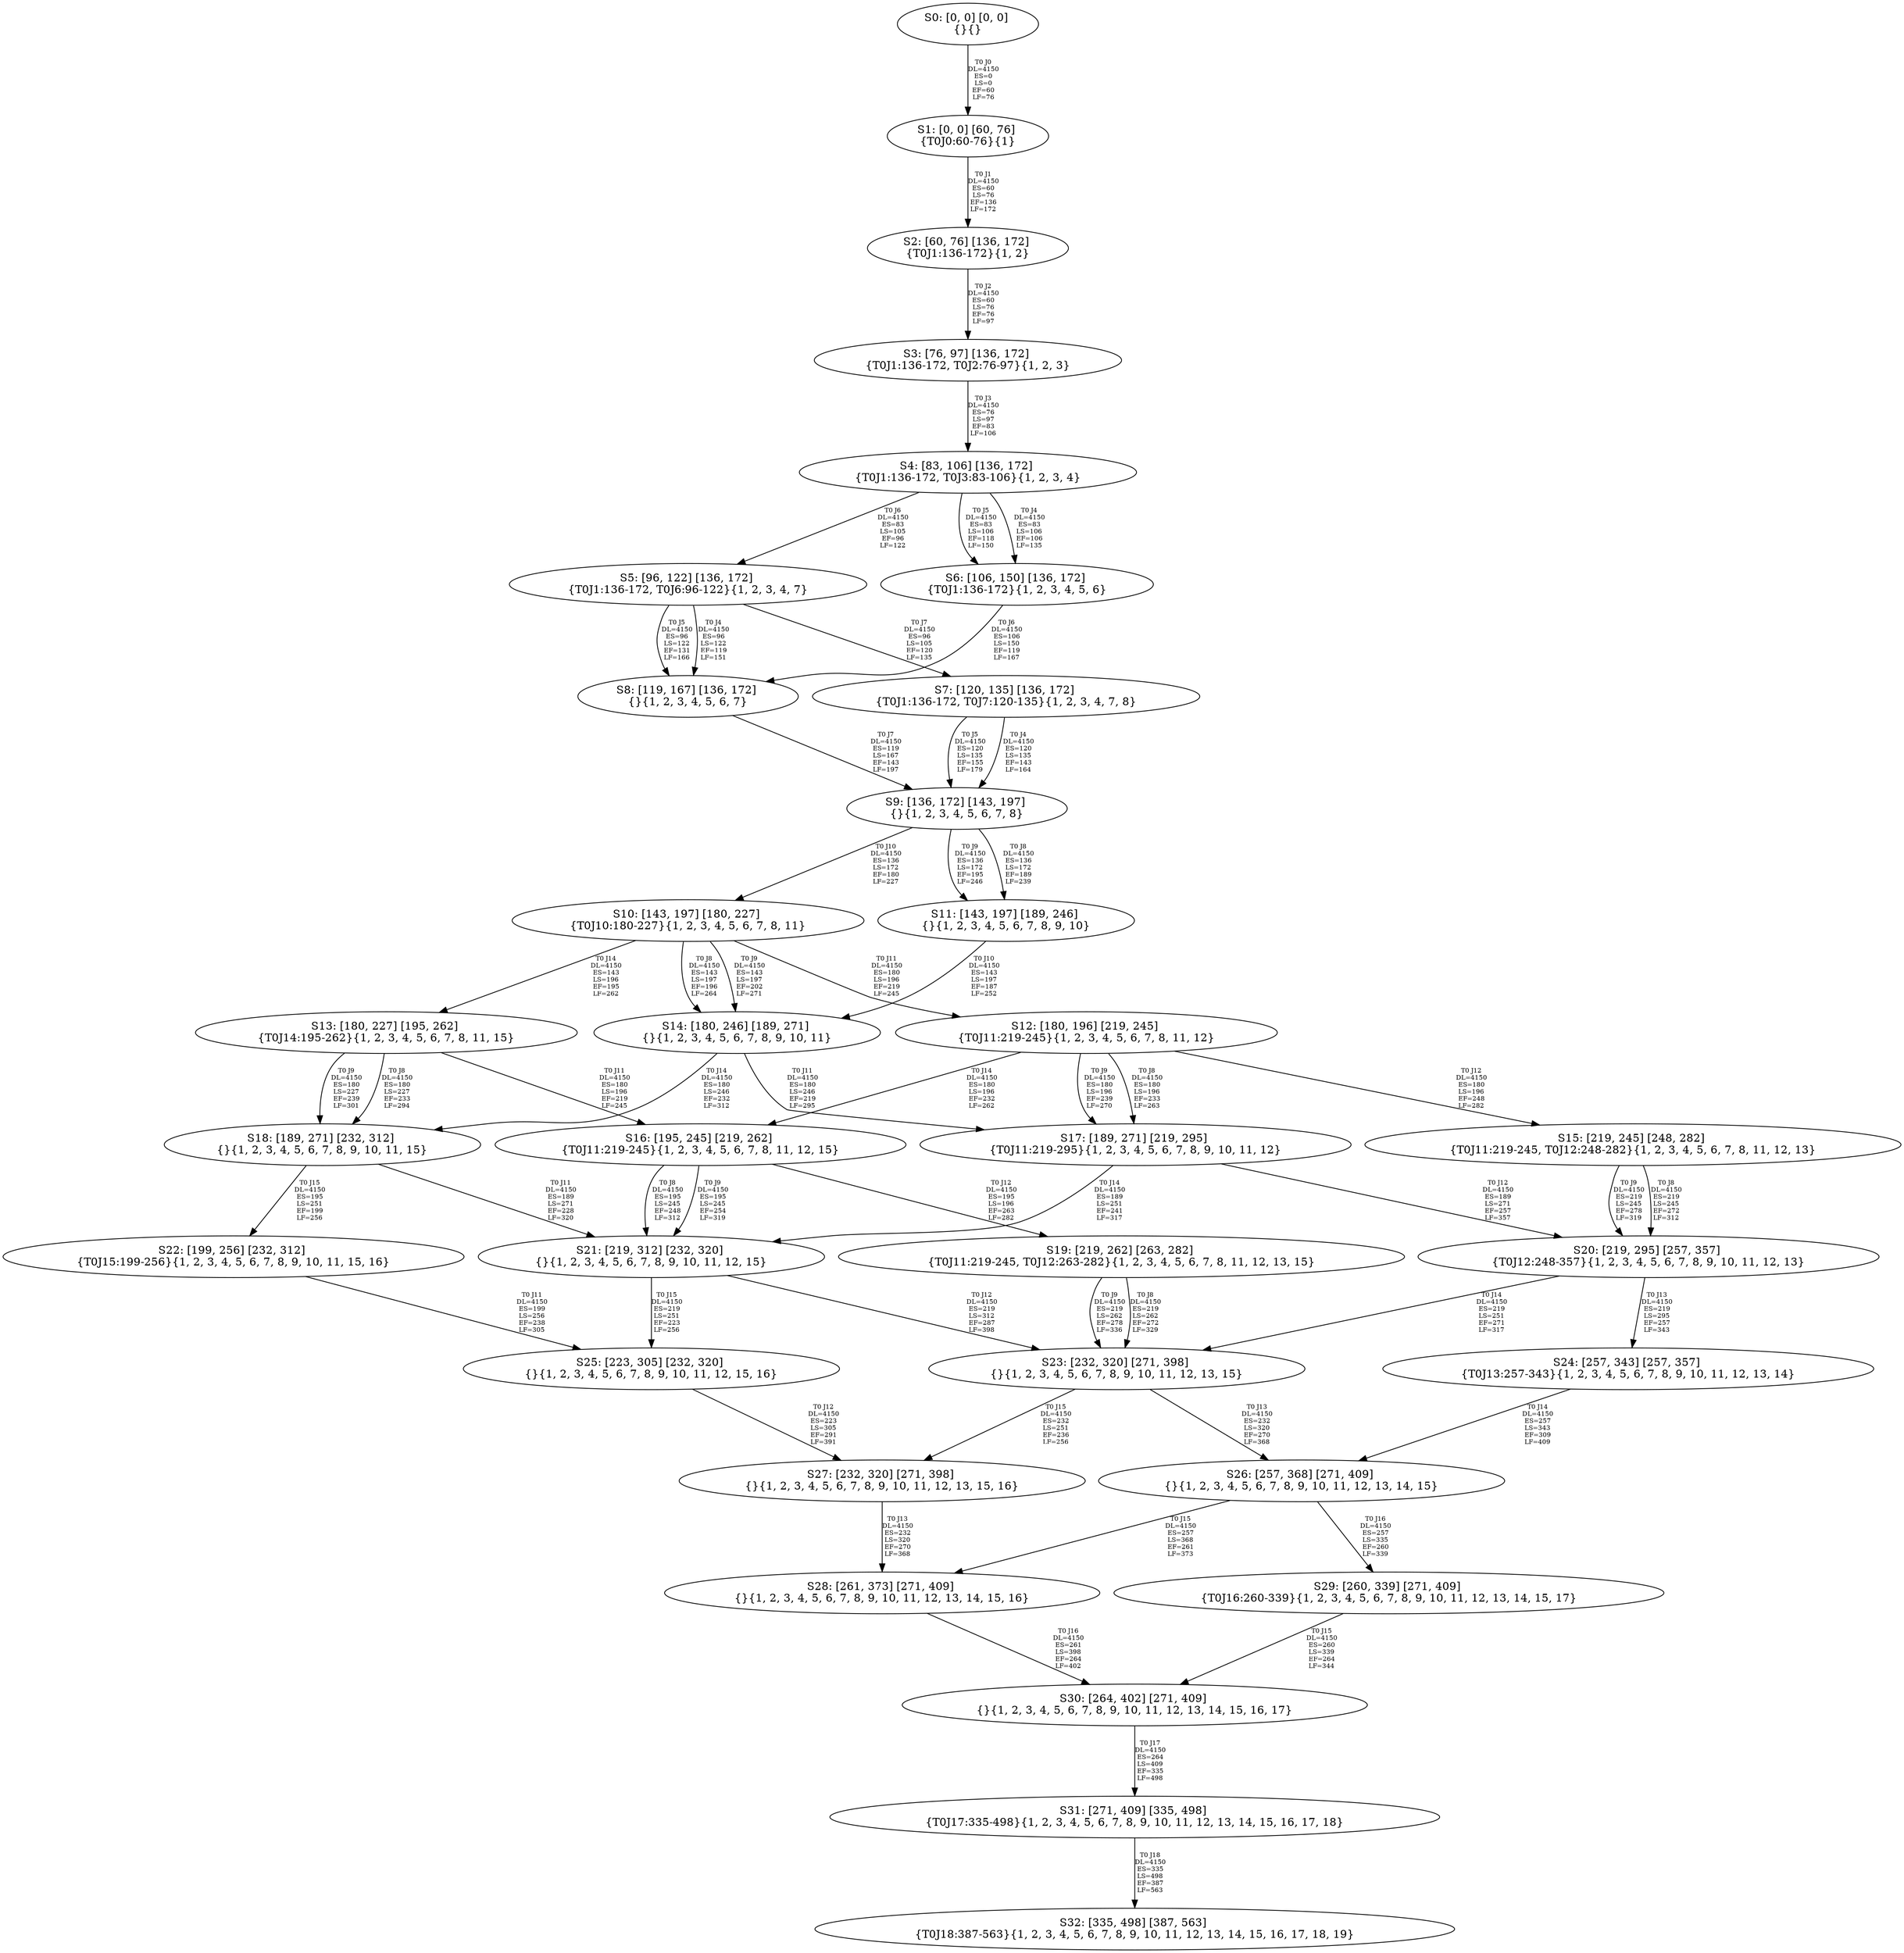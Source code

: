 digraph {
	S0[label="S0: [0, 0] [0, 0] \n{}{}"];
	S1[label="S1: [0, 0] [60, 76] \n{T0J0:60-76}{1}"];
	S2[label="S2: [60, 76] [136, 172] \n{T0J1:136-172}{1, 2}"];
	S3[label="S3: [76, 97] [136, 172] \n{T0J1:136-172, T0J2:76-97}{1, 2, 3}"];
	S4[label="S4: [83, 106] [136, 172] \n{T0J1:136-172, T0J3:83-106}{1, 2, 3, 4}"];
	S5[label="S5: [96, 122] [136, 172] \n{T0J1:136-172, T0J6:96-122}{1, 2, 3, 4, 7}"];
	S6[label="S6: [106, 150] [136, 172] \n{T0J1:136-172}{1, 2, 3, 4, 5, 6}"];
	S7[label="S7: [120, 135] [136, 172] \n{T0J1:136-172, T0J7:120-135}{1, 2, 3, 4, 7, 8}"];
	S8[label="S8: [119, 167] [136, 172] \n{}{1, 2, 3, 4, 5, 6, 7}"];
	S9[label="S9: [136, 172] [143, 197] \n{}{1, 2, 3, 4, 5, 6, 7, 8}"];
	S10[label="S10: [143, 197] [180, 227] \n{T0J10:180-227}{1, 2, 3, 4, 5, 6, 7, 8, 11}"];
	S11[label="S11: [143, 197] [189, 246] \n{}{1, 2, 3, 4, 5, 6, 7, 8, 9, 10}"];
	S12[label="S12: [180, 196] [219, 245] \n{T0J11:219-245}{1, 2, 3, 4, 5, 6, 7, 8, 11, 12}"];
	S13[label="S13: [180, 227] [195, 262] \n{T0J14:195-262}{1, 2, 3, 4, 5, 6, 7, 8, 11, 15}"];
	S14[label="S14: [180, 246] [189, 271] \n{}{1, 2, 3, 4, 5, 6, 7, 8, 9, 10, 11}"];
	S15[label="S15: [219, 245] [248, 282] \n{T0J11:219-245, T0J12:248-282}{1, 2, 3, 4, 5, 6, 7, 8, 11, 12, 13}"];
	S16[label="S16: [195, 245] [219, 262] \n{T0J11:219-245}{1, 2, 3, 4, 5, 6, 7, 8, 11, 12, 15}"];
	S17[label="S17: [189, 271] [219, 295] \n{T0J11:219-295}{1, 2, 3, 4, 5, 6, 7, 8, 9, 10, 11, 12}"];
	S18[label="S18: [189, 271] [232, 312] \n{}{1, 2, 3, 4, 5, 6, 7, 8, 9, 10, 11, 15}"];
	S19[label="S19: [219, 262] [263, 282] \n{T0J11:219-245, T0J12:263-282}{1, 2, 3, 4, 5, 6, 7, 8, 11, 12, 13, 15}"];
	S20[label="S20: [219, 295] [257, 357] \n{T0J12:248-357}{1, 2, 3, 4, 5, 6, 7, 8, 9, 10, 11, 12, 13}"];
	S21[label="S21: [219, 312] [232, 320] \n{}{1, 2, 3, 4, 5, 6, 7, 8, 9, 10, 11, 12, 15}"];
	S22[label="S22: [199, 256] [232, 312] \n{T0J15:199-256}{1, 2, 3, 4, 5, 6, 7, 8, 9, 10, 11, 15, 16}"];
	S23[label="S23: [232, 320] [271, 398] \n{}{1, 2, 3, 4, 5, 6, 7, 8, 9, 10, 11, 12, 13, 15}"];
	S24[label="S24: [257, 343] [257, 357] \n{T0J13:257-343}{1, 2, 3, 4, 5, 6, 7, 8, 9, 10, 11, 12, 13, 14}"];
	S25[label="S25: [223, 305] [232, 320] \n{}{1, 2, 3, 4, 5, 6, 7, 8, 9, 10, 11, 12, 15, 16}"];
	S26[label="S26: [257, 368] [271, 409] \n{}{1, 2, 3, 4, 5, 6, 7, 8, 9, 10, 11, 12, 13, 14, 15}"];
	S27[label="S27: [232, 320] [271, 398] \n{}{1, 2, 3, 4, 5, 6, 7, 8, 9, 10, 11, 12, 13, 15, 16}"];
	S28[label="S28: [261, 373] [271, 409] \n{}{1, 2, 3, 4, 5, 6, 7, 8, 9, 10, 11, 12, 13, 14, 15, 16}"];
	S29[label="S29: [260, 339] [271, 409] \n{T0J16:260-339}{1, 2, 3, 4, 5, 6, 7, 8, 9, 10, 11, 12, 13, 14, 15, 17}"];
	S30[label="S30: [264, 402] [271, 409] \n{}{1, 2, 3, 4, 5, 6, 7, 8, 9, 10, 11, 12, 13, 14, 15, 16, 17}"];
	S31[label="S31: [271, 409] [335, 498] \n{T0J17:335-498}{1, 2, 3, 4, 5, 6, 7, 8, 9, 10, 11, 12, 13, 14, 15, 16, 17, 18}"];
	S32[label="S32: [335, 498] [387, 563] \n{T0J18:387-563}{1, 2, 3, 4, 5, 6, 7, 8, 9, 10, 11, 12, 13, 14, 15, 16, 17, 18, 19}"];
	S0 -> S1[label="T0 J0\nDL=4150\nES=0\nLS=0\nEF=60\nLF=76",fontsize=8];
	S1 -> S2[label="T0 J1\nDL=4150\nES=60\nLS=76\nEF=136\nLF=172",fontsize=8];
	S2 -> S3[label="T0 J2\nDL=4150\nES=60\nLS=76\nEF=76\nLF=97",fontsize=8];
	S3 -> S4[label="T0 J3\nDL=4150\nES=76\nLS=97\nEF=83\nLF=106",fontsize=8];
	S4 -> S6[label="T0 J4\nDL=4150\nES=83\nLS=106\nEF=106\nLF=135",fontsize=8];
	S4 -> S6[label="T0 J5\nDL=4150\nES=83\nLS=106\nEF=118\nLF=150",fontsize=8];
	S4 -> S5[label="T0 J6\nDL=4150\nES=83\nLS=105\nEF=96\nLF=122",fontsize=8];
	S5 -> S8[label="T0 J4\nDL=4150\nES=96\nLS=122\nEF=119\nLF=151",fontsize=8];
	S5 -> S8[label="T0 J5\nDL=4150\nES=96\nLS=122\nEF=131\nLF=166",fontsize=8];
	S5 -> S7[label="T0 J7\nDL=4150\nES=96\nLS=105\nEF=120\nLF=135",fontsize=8];
	S6 -> S8[label="T0 J6\nDL=4150\nES=106\nLS=150\nEF=119\nLF=167",fontsize=8];
	S7 -> S9[label="T0 J4\nDL=4150\nES=120\nLS=135\nEF=143\nLF=164",fontsize=8];
	S7 -> S9[label="T0 J5\nDL=4150\nES=120\nLS=135\nEF=155\nLF=179",fontsize=8];
	S8 -> S9[label="T0 J7\nDL=4150\nES=119\nLS=167\nEF=143\nLF=197",fontsize=8];
	S9 -> S11[label="T0 J8\nDL=4150\nES=136\nLS=172\nEF=189\nLF=239",fontsize=8];
	S9 -> S11[label="T0 J9\nDL=4150\nES=136\nLS=172\nEF=195\nLF=246",fontsize=8];
	S9 -> S10[label="T0 J10\nDL=4150\nES=136\nLS=172\nEF=180\nLF=227",fontsize=8];
	S10 -> S14[label="T0 J8\nDL=4150\nES=143\nLS=197\nEF=196\nLF=264",fontsize=8];
	S10 -> S14[label="T0 J9\nDL=4150\nES=143\nLS=197\nEF=202\nLF=271",fontsize=8];
	S10 -> S12[label="T0 J11\nDL=4150\nES=180\nLS=196\nEF=219\nLF=245",fontsize=8];
	S10 -> S13[label="T0 J14\nDL=4150\nES=143\nLS=196\nEF=195\nLF=262",fontsize=8];
	S11 -> S14[label="T0 J10\nDL=4150\nES=143\nLS=197\nEF=187\nLF=252",fontsize=8];
	S12 -> S17[label="T0 J8\nDL=4150\nES=180\nLS=196\nEF=233\nLF=263",fontsize=8];
	S12 -> S17[label="T0 J9\nDL=4150\nES=180\nLS=196\nEF=239\nLF=270",fontsize=8];
	S12 -> S15[label="T0 J12\nDL=4150\nES=180\nLS=196\nEF=248\nLF=282",fontsize=8];
	S12 -> S16[label="T0 J14\nDL=4150\nES=180\nLS=196\nEF=232\nLF=262",fontsize=8];
	S13 -> S18[label="T0 J8\nDL=4150\nES=180\nLS=227\nEF=233\nLF=294",fontsize=8];
	S13 -> S18[label="T0 J9\nDL=4150\nES=180\nLS=227\nEF=239\nLF=301",fontsize=8];
	S13 -> S16[label="T0 J11\nDL=4150\nES=180\nLS=196\nEF=219\nLF=245",fontsize=8];
	S14 -> S17[label="T0 J11\nDL=4150\nES=180\nLS=246\nEF=219\nLF=295",fontsize=8];
	S14 -> S18[label="T0 J14\nDL=4150\nES=180\nLS=246\nEF=232\nLF=312",fontsize=8];
	S15 -> S20[label="T0 J8\nDL=4150\nES=219\nLS=245\nEF=272\nLF=312",fontsize=8];
	S15 -> S20[label="T0 J9\nDL=4150\nES=219\nLS=245\nEF=278\nLF=319",fontsize=8];
	S16 -> S21[label="T0 J8\nDL=4150\nES=195\nLS=245\nEF=248\nLF=312",fontsize=8];
	S16 -> S21[label="T0 J9\nDL=4150\nES=195\nLS=245\nEF=254\nLF=319",fontsize=8];
	S16 -> S19[label="T0 J12\nDL=4150\nES=195\nLS=196\nEF=263\nLF=282",fontsize=8];
	S17 -> S20[label="T0 J12\nDL=4150\nES=189\nLS=271\nEF=257\nLF=357",fontsize=8];
	S17 -> S21[label="T0 J14\nDL=4150\nES=189\nLS=251\nEF=241\nLF=317",fontsize=8];
	S18 -> S21[label="T0 J11\nDL=4150\nES=189\nLS=271\nEF=228\nLF=320",fontsize=8];
	S18 -> S22[label="T0 J15\nDL=4150\nES=195\nLS=251\nEF=199\nLF=256",fontsize=8];
	S19 -> S23[label="T0 J8\nDL=4150\nES=219\nLS=262\nEF=272\nLF=329",fontsize=8];
	S19 -> S23[label="T0 J9\nDL=4150\nES=219\nLS=262\nEF=278\nLF=336",fontsize=8];
	S20 -> S24[label="T0 J13\nDL=4150\nES=219\nLS=295\nEF=257\nLF=343",fontsize=8];
	S20 -> S23[label="T0 J14\nDL=4150\nES=219\nLS=251\nEF=271\nLF=317",fontsize=8];
	S21 -> S23[label="T0 J12\nDL=4150\nES=219\nLS=312\nEF=287\nLF=398",fontsize=8];
	S21 -> S25[label="T0 J15\nDL=4150\nES=219\nLS=251\nEF=223\nLF=256",fontsize=8];
	S22 -> S25[label="T0 J11\nDL=4150\nES=199\nLS=256\nEF=238\nLF=305",fontsize=8];
	S23 -> S26[label="T0 J13\nDL=4150\nES=232\nLS=320\nEF=270\nLF=368",fontsize=8];
	S23 -> S27[label="T0 J15\nDL=4150\nES=232\nLS=251\nEF=236\nLF=256",fontsize=8];
	S24 -> S26[label="T0 J14\nDL=4150\nES=257\nLS=343\nEF=309\nLF=409",fontsize=8];
	S25 -> S27[label="T0 J12\nDL=4150\nES=223\nLS=305\nEF=291\nLF=391",fontsize=8];
	S26 -> S28[label="T0 J15\nDL=4150\nES=257\nLS=368\nEF=261\nLF=373",fontsize=8];
	S26 -> S29[label="T0 J16\nDL=4150\nES=257\nLS=335\nEF=260\nLF=339",fontsize=8];
	S27 -> S28[label="T0 J13\nDL=4150\nES=232\nLS=320\nEF=270\nLF=368",fontsize=8];
	S28 -> S30[label="T0 J16\nDL=4150\nES=261\nLS=398\nEF=264\nLF=402",fontsize=8];
	S29 -> S30[label="T0 J15\nDL=4150\nES=260\nLS=339\nEF=264\nLF=344",fontsize=8];
	S30 -> S31[label="T0 J17\nDL=4150\nES=264\nLS=409\nEF=335\nLF=498",fontsize=8];
	S31 -> S32[label="T0 J18\nDL=4150\nES=335\nLS=498\nEF=387\nLF=563",fontsize=8];
}
